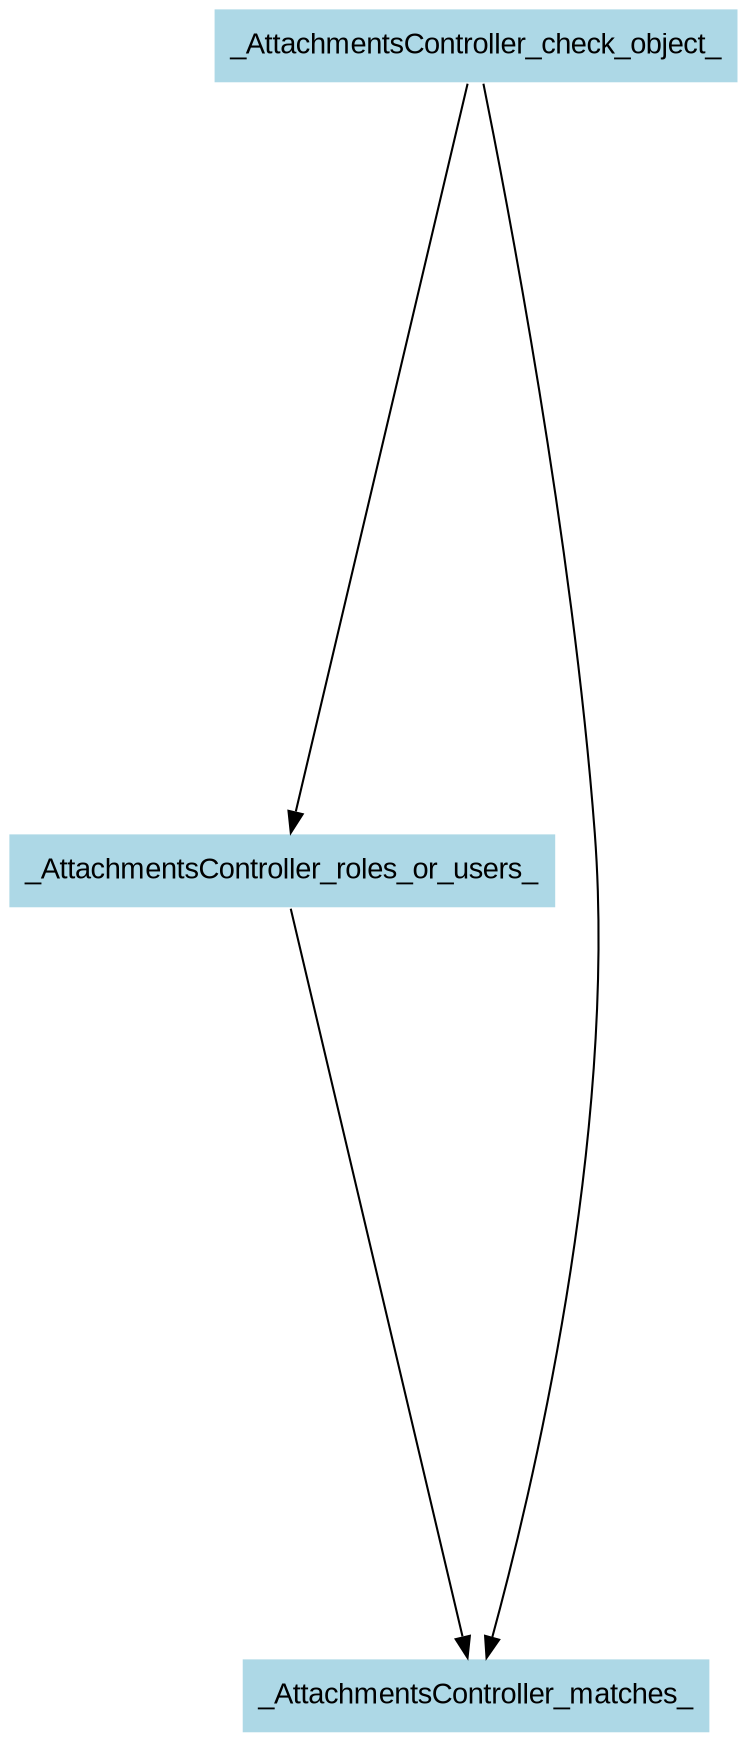 digraph CallGraph {
ranksep=5;
nodesep=0.5;
node [fontname=Arial];
edge [fontname=Arial];
_AttachmentsController_check_object_ -> _AttachmentsController_roles_or_users_;
_AttachmentsController_check_object_ [shape=box, style=filled, fillcolor=lightblue  , color=white];
_AttachmentsController_roles_or_users_ [shape=box, style=filled, fillcolor=lightblue  , color=white];
_AttachmentsController_check_object_ -> _AttachmentsController_matches_;
_AttachmentsController_matches_ [shape=box, style=filled, fillcolor=lightblue  , color=white];
_AttachmentsController_roles_or_users_ -> _AttachmentsController_matches_;
}
